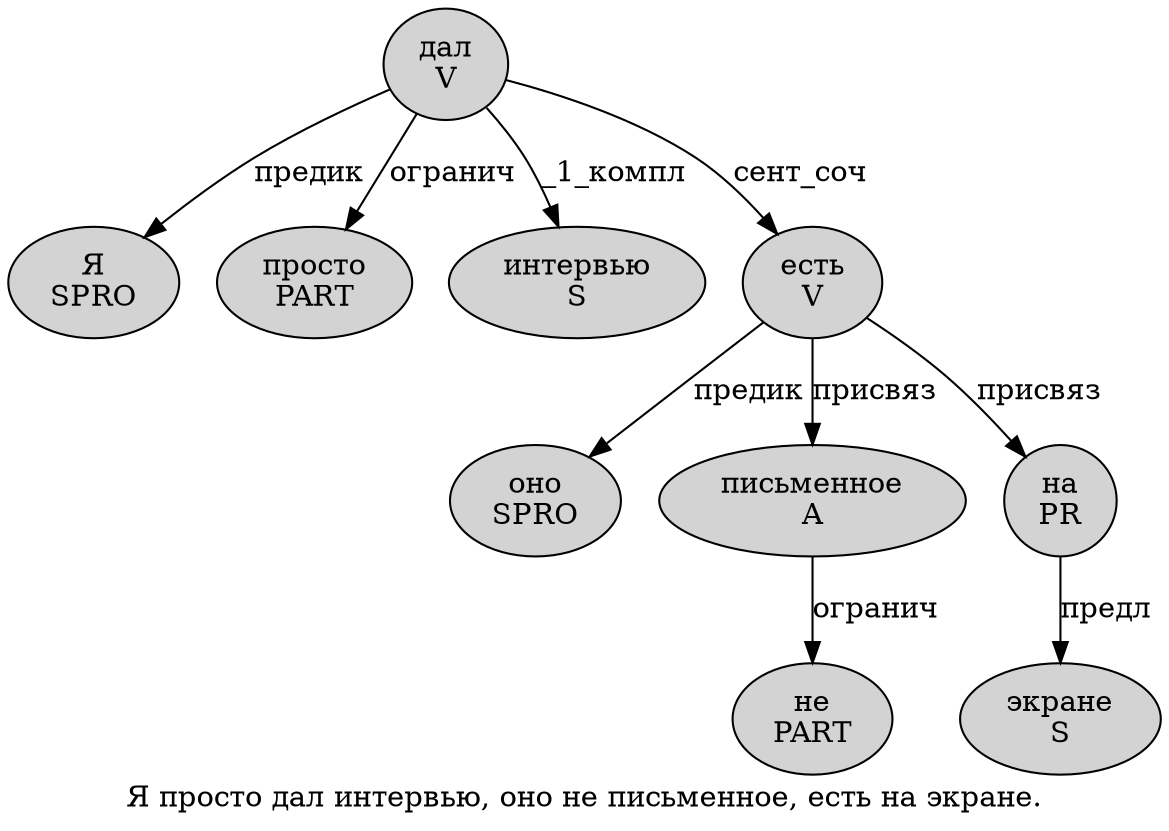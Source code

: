 digraph SENTENCE_733 {
	graph [label="Я просто дал интервью, оно не письменное, есть на экране."]
	node [style=filled]
		0 [label="Я
SPRO" color="" fillcolor=lightgray penwidth=1 shape=ellipse]
		1 [label="просто
PART" color="" fillcolor=lightgray penwidth=1 shape=ellipse]
		2 [label="дал
V" color="" fillcolor=lightgray penwidth=1 shape=ellipse]
		3 [label="интервью
S" color="" fillcolor=lightgray penwidth=1 shape=ellipse]
		5 [label="оно
SPRO" color="" fillcolor=lightgray penwidth=1 shape=ellipse]
		6 [label="не
PART" color="" fillcolor=lightgray penwidth=1 shape=ellipse]
		7 [label="письменное
A" color="" fillcolor=lightgray penwidth=1 shape=ellipse]
		9 [label="есть
V" color="" fillcolor=lightgray penwidth=1 shape=ellipse]
		10 [label="на
PR" color="" fillcolor=lightgray penwidth=1 shape=ellipse]
		11 [label="экране
S" color="" fillcolor=lightgray penwidth=1 shape=ellipse]
			7 -> 6 [label="огранич"]
			2 -> 0 [label="предик"]
			2 -> 1 [label="огранич"]
			2 -> 3 [label="_1_компл"]
			2 -> 9 [label="сент_соч"]
			9 -> 5 [label="предик"]
			9 -> 7 [label="присвяз"]
			9 -> 10 [label="присвяз"]
			10 -> 11 [label="предл"]
}